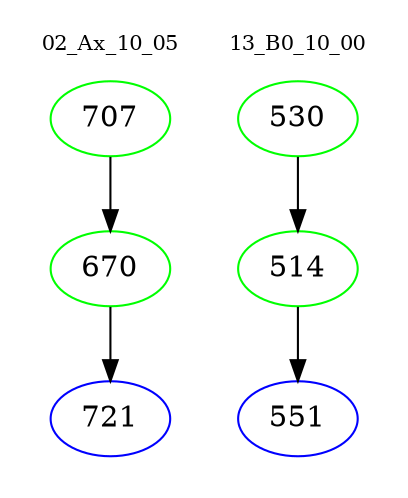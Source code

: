 digraph{
subgraph cluster_0 {
color = white
label = "02_Ax_10_05";
fontsize=10;
T0_707 [label="707", color="green"]
T0_707 -> T0_670 [color="black"]
T0_670 [label="670", color="green"]
T0_670 -> T0_721 [color="black"]
T0_721 [label="721", color="blue"]
}
subgraph cluster_1 {
color = white
label = "13_B0_10_00";
fontsize=10;
T1_530 [label="530", color="green"]
T1_530 -> T1_514 [color="black"]
T1_514 [label="514", color="green"]
T1_514 -> T1_551 [color="black"]
T1_551 [label="551", color="blue"]
}
}
